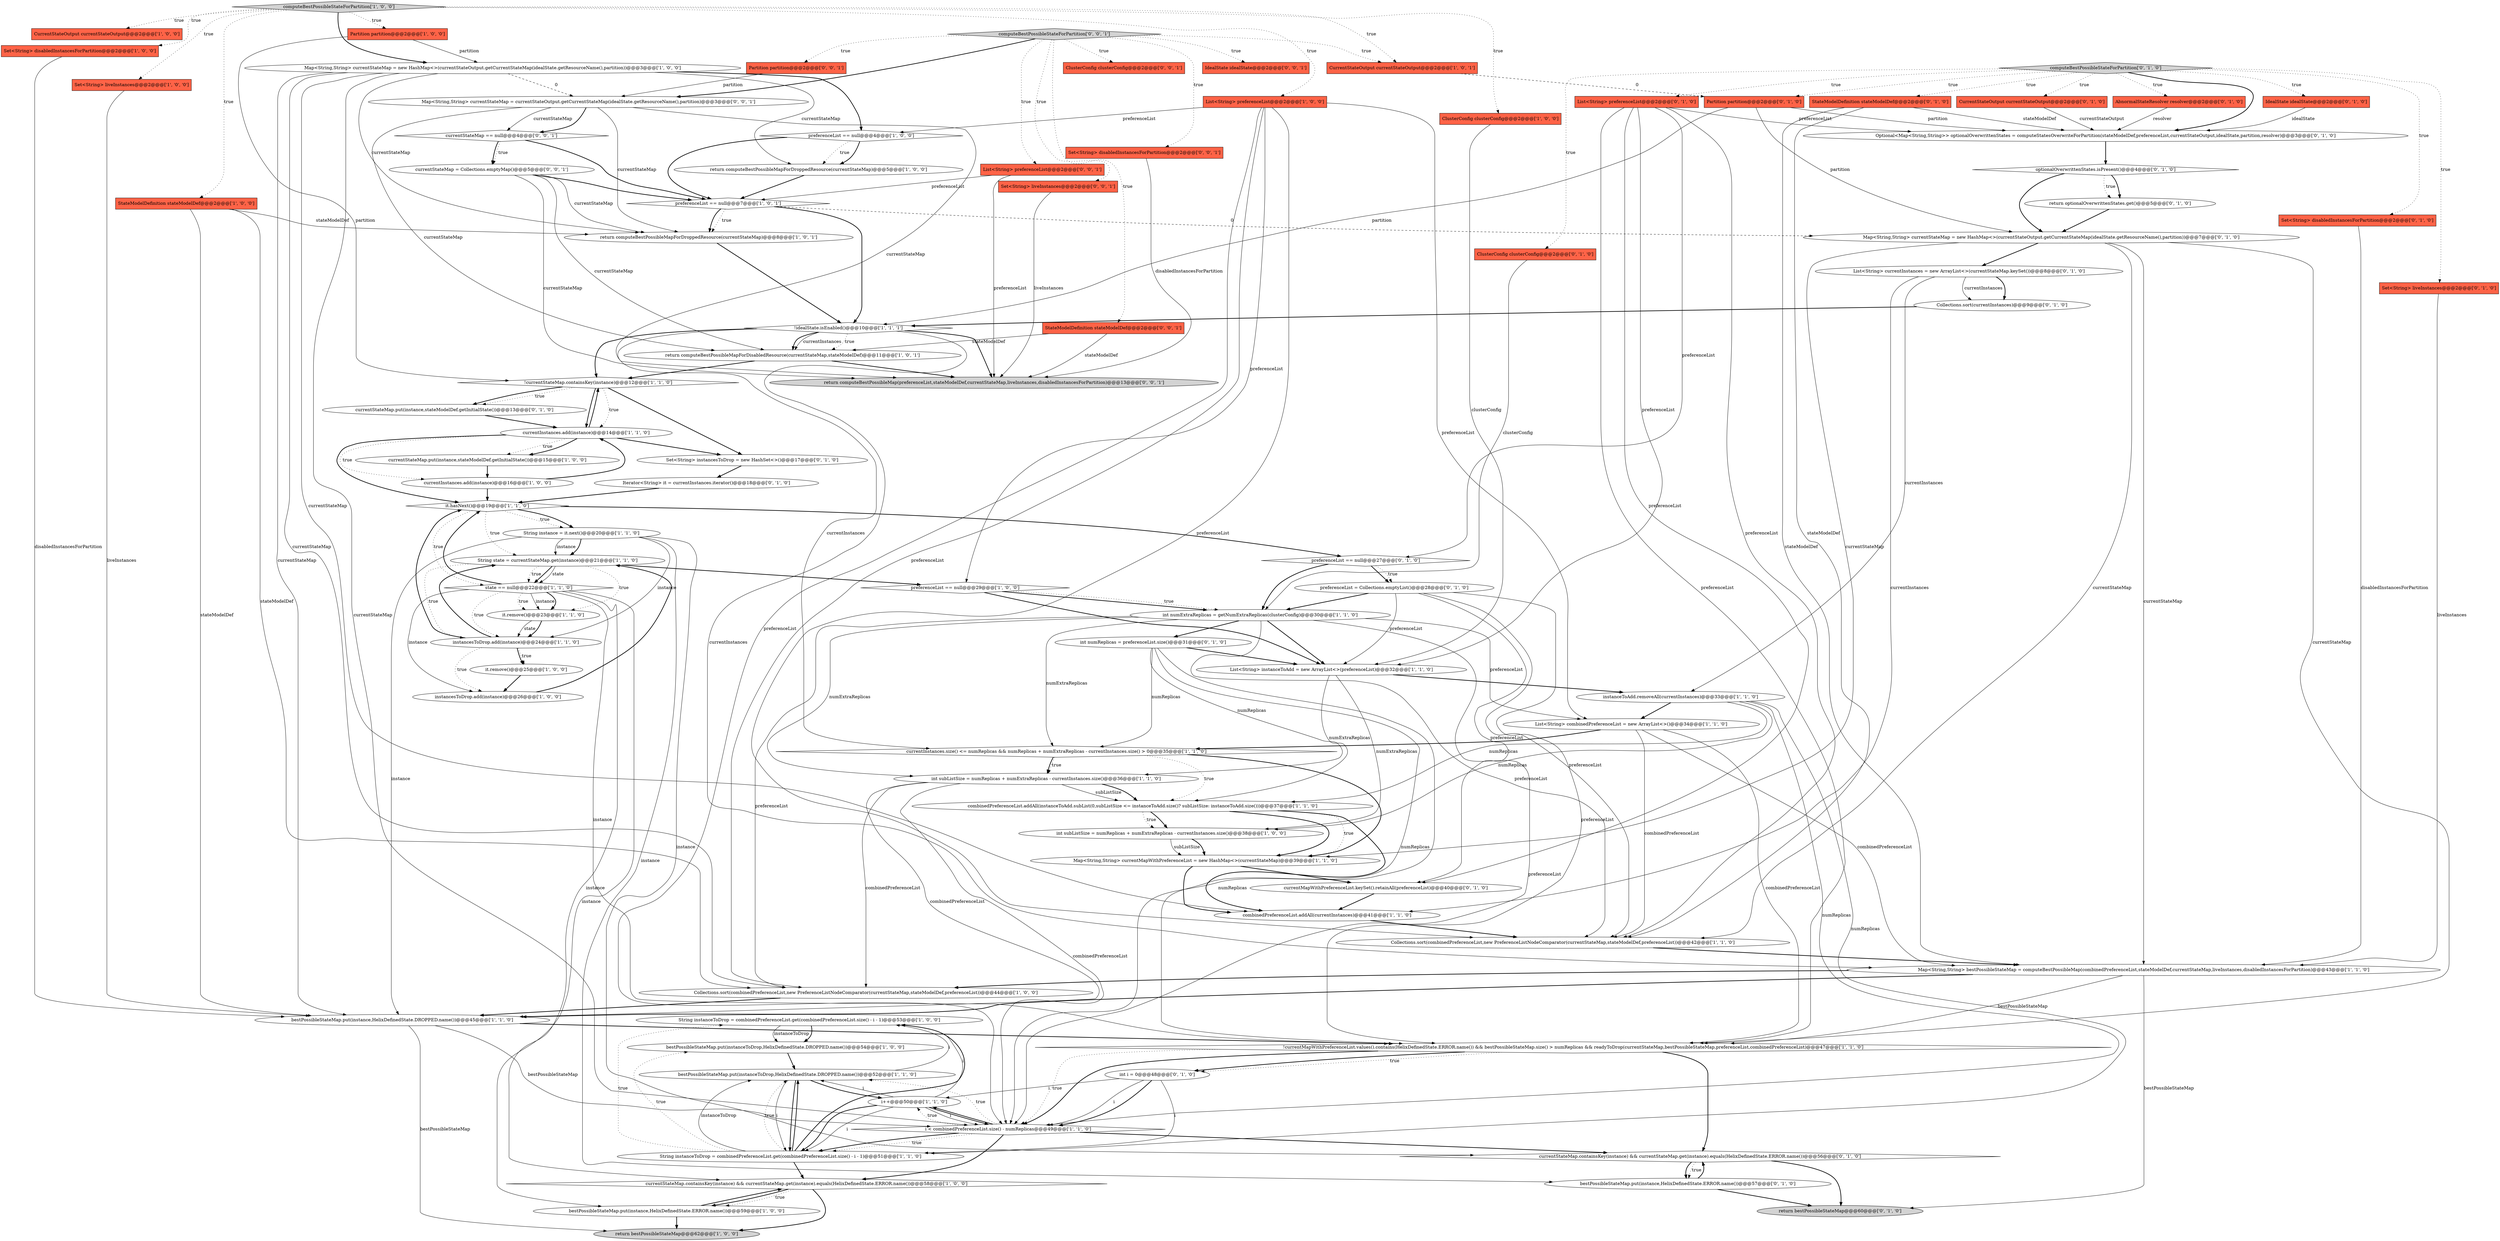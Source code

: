 digraph {
11 [style = filled, label = "String instanceToDrop = combinedPreferenceList.get(combinedPreferenceList.size() - i - 1)@@@53@@@['1', '0', '0']", fillcolor = white, shape = ellipse image = "AAA0AAABBB1BBB"];
50 [style = filled, label = "it.remove()@@@23@@@['1', '1', '0']", fillcolor = white, shape = ellipse image = "AAA0AAABBB1BBB"];
26 [style = filled, label = "bestPossibleStateMap.put(instance,HelixDefinedState.ERROR.name())@@@59@@@['1', '0', '0']", fillcolor = white, shape = ellipse image = "AAA0AAABBB1BBB"];
38 [style = filled, label = "instancesToDrop.add(instance)@@@26@@@['1', '0', '0']", fillcolor = white, shape = ellipse image = "AAA0AAABBB1BBB"];
21 [style = filled, label = "preferenceList == null@@@4@@@['1', '0', '0']", fillcolor = white, shape = diamond image = "AAA0AAABBB1BBB"];
15 [style = filled, label = "combinedPreferenceList.addAll(instanceToAdd.subList(0,subListSize <= instanceToAdd.size()? subListSize: instanceToAdd.size()))@@@37@@@['1', '1', '0']", fillcolor = white, shape = ellipse image = "AAA0AAABBB1BBB"];
70 [style = filled, label = "Map<String,String> currentStateMap = new HashMap<>(currentStateOutput.getCurrentStateMap(idealState.getResourceName(),partition))@@@7@@@['0', '1', '0']", fillcolor = white, shape = ellipse image = "AAA1AAABBB2BBB"];
56 [style = filled, label = "int numReplicas = preferenceList.size()@@@31@@@['0', '1', '0']", fillcolor = white, shape = ellipse image = "AAA0AAABBB2BBB"];
13 [style = filled, label = "!currentMapWithPreferenceList.values().contains(HelixDefinedState.ERROR.name()) && bestPossibleStateMap.size() > numReplicas && readyToDrop(currentStateMap,bestPossibleStateMap,preferenceList,combinedPreferenceList)@@@47@@@['1', '1', '0']", fillcolor = white, shape = diamond image = "AAA0AAABBB1BBB"];
7 [style = filled, label = "computeBestPossibleStateForPartition['1', '0', '0']", fillcolor = lightgray, shape = diamond image = "AAA0AAABBB1BBB"];
36 [style = filled, label = "CurrentStateOutput currentStateOutput@@@2@@@['1', '0', '0']", fillcolor = tomato, shape = box image = "AAA0AAABBB1BBB"];
8 [style = filled, label = "!currentStateMap.containsKey(instance)@@@12@@@['1', '1', '0']", fillcolor = white, shape = diamond image = "AAA0AAABBB1BBB"];
35 [style = filled, label = "currentStateMap.containsKey(instance) && currentStateMap.get(instance).equals(HelixDefinedState.ERROR.name())@@@58@@@['1', '0', '0']", fillcolor = white, shape = diamond image = "AAA0AAABBB1BBB"];
4 [style = filled, label = "bestPossibleStateMap.put(instanceToDrop,HelixDefinedState.DROPPED.name())@@@52@@@['1', '1', '0']", fillcolor = white, shape = ellipse image = "AAA0AAABBB1BBB"];
30 [style = filled, label = "i < combinedPreferenceList.size() - numReplicas@@@49@@@['1', '1', '0']", fillcolor = white, shape = diamond image = "AAA0AAABBB1BBB"];
65 [style = filled, label = "preferenceList == null@@@27@@@['0', '1', '0']", fillcolor = white, shape = diamond image = "AAA0AAABBB2BBB"];
48 [style = filled, label = "Collections.sort(combinedPreferenceList,new PreferenceListNodeComparator(currentStateMap,stateModelDef,preferenceList))@@@42@@@['1', '1', '0']", fillcolor = white, shape = ellipse image = "AAA0AAABBB1BBB"];
67 [style = filled, label = "Partition partition@@@2@@@['0', '1', '0']", fillcolor = tomato, shape = box image = "AAA1AAABBB2BBB"];
79 [style = filled, label = "Iterator<String> it = currentInstances.iterator()@@@18@@@['0', '1', '0']", fillcolor = white, shape = ellipse image = "AAA0AAABBB2BBB"];
23 [style = filled, label = "bestPossibleStateMap.put(instance,HelixDefinedState.DROPPED.name())@@@45@@@['1', '1', '0']", fillcolor = white, shape = ellipse image = "AAA0AAABBB1BBB"];
71 [style = filled, label = "Set<String> instancesToDrop = new HashSet<>()@@@17@@@['0', '1', '0']", fillcolor = white, shape = ellipse image = "AAA0AAABBB2BBB"];
83 [style = filled, label = "return computeBestPossibleMap(preferenceList,stateModelDef,currentStateMap,liveInstances,disabledInstancesForPartition)@@@13@@@['0', '0', '1']", fillcolor = lightgray, shape = ellipse image = "AAA0AAABBB3BBB"];
73 [style = filled, label = "Optional<Map<String,String>> optionalOverwrittenStates = computeStatesOverwriteForPartition(stateModelDef,preferenceList,currentStateOutput,idealState,partition,resolver)@@@3@@@['0', '1', '0']", fillcolor = white, shape = ellipse image = "AAA0AAABBB2BBB"];
28 [style = filled, label = "Partition partition@@@2@@@['1', '0', '0']", fillcolor = tomato, shape = box image = "AAA0AAABBB1BBB"];
9 [style = filled, label = "List<String> instanceToAdd = new ArrayList<>(preferenceList)@@@32@@@['1', '1', '0']", fillcolor = white, shape = ellipse image = "AAA0AAABBB1BBB"];
47 [style = filled, label = "instanceToAdd.removeAll(currentInstances)@@@33@@@['1', '1', '0']", fillcolor = white, shape = ellipse image = "AAA0AAABBB1BBB"];
1 [style = filled, label = "it.remove()@@@25@@@['1', '0', '0']", fillcolor = white, shape = ellipse image = "AAA0AAABBB1BBB"];
32 [style = filled, label = "instancesToDrop.add(instance)@@@24@@@['1', '1', '0']", fillcolor = white, shape = ellipse image = "AAA0AAABBB1BBB"];
72 [style = filled, label = "List<String> currentInstances = new ArrayList<>(currentStateMap.keySet())@@@8@@@['0', '1', '0']", fillcolor = white, shape = ellipse image = "AAA0AAABBB2BBB"];
43 [style = filled, label = "bestPossibleStateMap.put(instanceToDrop,HelixDefinedState.DROPPED.name())@@@54@@@['1', '0', '0']", fillcolor = white, shape = ellipse image = "AAA0AAABBB1BBB"];
58 [style = filled, label = "StateModelDefinition stateModelDef@@@2@@@['0', '1', '0']", fillcolor = tomato, shape = box image = "AAA0AAABBB2BBB"];
69 [style = filled, label = "currentStateMap.containsKey(instance) && currentStateMap.get(instance).equals(HelixDefinedState.ERROR.name())@@@56@@@['0', '1', '0']", fillcolor = white, shape = diamond image = "AAA0AAABBB2BBB"];
3 [style = filled, label = "combinedPreferenceList.addAll(currentInstances)@@@41@@@['1', '1', '0']", fillcolor = white, shape = ellipse image = "AAA0AAABBB1BBB"];
77 [style = filled, label = "optionalOverwrittenStates.isPresent()@@@4@@@['0', '1', '0']", fillcolor = white, shape = diamond image = "AAA0AAABBB2BBB"];
88 [style = filled, label = "Set<String> disabledInstancesForPartition@@@2@@@['0', '0', '1']", fillcolor = tomato, shape = box image = "AAA0AAABBB3BBB"];
52 [style = filled, label = "currentInstances.add(instance)@@@14@@@['1', '1', '0']", fillcolor = white, shape = ellipse image = "AAA0AAABBB1BBB"];
20 [style = filled, label = "String state = currentStateMap.get(instance)@@@21@@@['1', '1', '0']", fillcolor = white, shape = ellipse image = "AAA0AAABBB1BBB"];
10 [style = filled, label = "String instanceToDrop = combinedPreferenceList.get(combinedPreferenceList.size() - i - 1)@@@51@@@['1', '1', '0']", fillcolor = white, shape = ellipse image = "AAA0AAABBB1BBB"];
64 [style = filled, label = "CurrentStateOutput currentStateOutput@@@2@@@['0', '1', '0']", fillcolor = tomato, shape = box image = "AAA0AAABBB2BBB"];
6 [style = filled, label = "return computeBestPossibleMapForDisabledResource(currentStateMap,stateModelDef)@@@11@@@['1', '0', '1']", fillcolor = white, shape = ellipse image = "AAA0AAABBB1BBB"];
57 [style = filled, label = "Set<String> disabledInstancesForPartition@@@2@@@['0', '1', '0']", fillcolor = tomato, shape = box image = "AAA0AAABBB2BBB"];
63 [style = filled, label = "AbnormalStateResolver resolver@@@2@@@['0', '1', '0']", fillcolor = tomato, shape = box image = "AAA0AAABBB2BBB"];
66 [style = filled, label = "List<String> preferenceList@@@2@@@['0', '1', '0']", fillcolor = tomato, shape = box image = "AAA0AAABBB2BBB"];
44 [style = filled, label = "CurrentStateOutput currentStateOutput@@@2@@@['1', '0', '1']", fillcolor = tomato, shape = box image = "AAA0AAABBB1BBB"];
29 [style = filled, label = "return bestPossibleStateMap@@@62@@@['1', '0', '0']", fillcolor = lightgray, shape = ellipse image = "AAA0AAABBB1BBB"];
62 [style = filled, label = "currentMapWithPreferenceList.keySet().retainAll(preferenceList)@@@40@@@['0', '1', '0']", fillcolor = white, shape = ellipse image = "AAA0AAABBB2BBB"];
87 [style = filled, label = "Map<String,String> currentStateMap = currentStateOutput.getCurrentStateMap(idealState.getResourceName(),partition)@@@3@@@['0', '0', '1']", fillcolor = white, shape = ellipse image = "AAA0AAABBB3BBB"];
34 [style = filled, label = "int subListSize = numReplicas + numExtraReplicas - currentInstances.size()@@@38@@@['1', '0', '0']", fillcolor = white, shape = ellipse image = "AAA0AAABBB1BBB"];
74 [style = filled, label = "currentStateMap.put(instance,stateModelDef.getInitialState())@@@13@@@['0', '1', '0']", fillcolor = white, shape = ellipse image = "AAA0AAABBB2BBB"];
14 [style = filled, label = "currentInstances.add(instance)@@@16@@@['1', '0', '0']", fillcolor = white, shape = ellipse image = "AAA0AAABBB1BBB"];
33 [style = filled, label = "Map<String,String> currentStateMap = new HashMap<>(currentStateOutput.getCurrentStateMap(idealState.getResourceName(),partition))@@@3@@@['1', '0', '0']", fillcolor = white, shape = ellipse image = "AAA0AAABBB1BBB"];
42 [style = filled, label = "i++@@@50@@@['1', '1', '0']", fillcolor = white, shape = ellipse image = "AAA0AAABBB1BBB"];
75 [style = filled, label = "computeBestPossibleStateForPartition['0', '1', '0']", fillcolor = lightgray, shape = diamond image = "AAA0AAABBB2BBB"];
81 [style = filled, label = "ClusterConfig clusterConfig@@@2@@@['0', '0', '1']", fillcolor = tomato, shape = box image = "AAA0AAABBB3BBB"];
22 [style = filled, label = "int subListSize = numReplicas + numExtraReplicas - currentInstances.size()@@@36@@@['1', '1', '0']", fillcolor = white, shape = ellipse image = "AAA0AAABBB1BBB"];
82 [style = filled, label = "Set<String> liveInstances@@@2@@@['0', '0', '1']", fillcolor = tomato, shape = box image = "AAA0AAABBB3BBB"];
54 [style = filled, label = "return bestPossibleStateMap@@@60@@@['0', '1', '0']", fillcolor = lightgray, shape = ellipse image = "AAA0AAABBB2BBB"];
61 [style = filled, label = "ClusterConfig clusterConfig@@@2@@@['0', '1', '0']", fillcolor = tomato, shape = box image = "AAA0AAABBB2BBB"];
89 [style = filled, label = "StateModelDefinition stateModelDef@@@2@@@['0', '0', '1']", fillcolor = tomato, shape = box image = "AAA0AAABBB3BBB"];
41 [style = filled, label = "List<String> combinedPreferenceList = new ArrayList<>()@@@34@@@['1', '1', '0']", fillcolor = white, shape = ellipse image = "AAA0AAABBB1BBB"];
46 [style = filled, label = "Map<String,String> currentMapWithPreferenceList = new HashMap<>(currentStateMap)@@@39@@@['1', '1', '0']", fillcolor = white, shape = ellipse image = "AAA0AAABBB1BBB"];
45 [style = filled, label = "return computeBestPossibleMapForDroppedResource(currentStateMap)@@@5@@@['1', '0', '0']", fillcolor = white, shape = ellipse image = "AAA0AAABBB1BBB"];
59 [style = filled, label = "IdealState idealState@@@2@@@['0', '1', '0']", fillcolor = tomato, shape = box image = "AAA0AAABBB2BBB"];
84 [style = filled, label = "currentStateMap == null@@@4@@@['0', '0', '1']", fillcolor = white, shape = diamond image = "AAA0AAABBB3BBB"];
78 [style = filled, label = "Collections.sort(currentInstances)@@@9@@@['0', '1', '0']", fillcolor = white, shape = ellipse image = "AAA0AAABBB2BBB"];
91 [style = filled, label = "currentStateMap = Collections.emptyMap()@@@5@@@['0', '0', '1']", fillcolor = white, shape = ellipse image = "AAA0AAABBB3BBB"];
25 [style = filled, label = "state == null@@@22@@@['1', '1', '0']", fillcolor = white, shape = diamond image = "AAA0AAABBB1BBB"];
24 [style = filled, label = "String instance = it.next()@@@20@@@['1', '1', '0']", fillcolor = white, shape = ellipse image = "AAA0AAABBB1BBB"];
0 [style = filled, label = "Set<String> disabledInstancesForPartition@@@2@@@['1', '0', '0']", fillcolor = tomato, shape = box image = "AAA0AAABBB1BBB"];
85 [style = filled, label = "List<String> preferenceList@@@2@@@['0', '0', '1']", fillcolor = tomato, shape = box image = "AAA0AAABBB3BBB"];
37 [style = filled, label = "it.hasNext()@@@19@@@['1', '1', '0']", fillcolor = white, shape = diamond image = "AAA0AAABBB1BBB"];
51 [style = filled, label = "Map<String,String> bestPossibleStateMap = computeBestPossibleMap(combinedPreferenceList,stateModelDef,currentStateMap,liveInstances,disabledInstancesForPartition)@@@43@@@['1', '1', '0']", fillcolor = white, shape = ellipse image = "AAA0AAABBB1BBB"];
86 [style = filled, label = "IdealState idealState@@@2@@@['0', '0', '1']", fillcolor = tomato, shape = box image = "AAA0AAABBB3BBB"];
31 [style = filled, label = "Set<String> liveInstances@@@2@@@['1', '0', '0']", fillcolor = tomato, shape = box image = "AAA0AAABBB1BBB"];
40 [style = filled, label = "preferenceList == null@@@7@@@['1', '0', '1']", fillcolor = white, shape = diamond image = "AAA0AAABBB1BBB"];
68 [style = filled, label = "return optionalOverwrittenStates.get()@@@5@@@['0', '1', '0']", fillcolor = white, shape = ellipse image = "AAA0AAABBB2BBB"];
17 [style = filled, label = "currentInstances.size() <= numReplicas && numReplicas + numExtraReplicas - currentInstances.size() > 0@@@35@@@['1', '1', '0']", fillcolor = white, shape = diamond image = "AAA0AAABBB1BBB"];
49 [style = filled, label = "currentStateMap.put(instance,stateModelDef.getInitialState())@@@15@@@['1', '0', '0']", fillcolor = white, shape = ellipse image = "AAA0AAABBB1BBB"];
60 [style = filled, label = "bestPossibleStateMap.put(instance,HelixDefinedState.ERROR.name())@@@57@@@['0', '1', '0']", fillcolor = white, shape = ellipse image = "AAA0AAABBB2BBB"];
39 [style = filled, label = "preferenceList == null@@@29@@@['1', '0', '0']", fillcolor = white, shape = diamond image = "AAA0AAABBB1BBB"];
53 [style = filled, label = "preferenceList = Collections.emptyList()@@@28@@@['0', '1', '0']", fillcolor = white, shape = ellipse image = "AAA0AAABBB2BBB"];
2 [style = filled, label = "int numExtraReplicas = getNumExtraReplicas(clusterConfig)@@@30@@@['1', '1', '0']", fillcolor = white, shape = ellipse image = "AAA0AAABBB1BBB"];
16 [style = filled, label = "StateModelDefinition stateModelDef@@@2@@@['1', '0', '0']", fillcolor = tomato, shape = box image = "AAA0AAABBB1BBB"];
27 [style = filled, label = "!idealState.isEnabled()@@@10@@@['1', '1', '1']", fillcolor = white, shape = diamond image = "AAA0AAABBB1BBB"];
18 [style = filled, label = "return computeBestPossibleMapForDroppedResource(currentStateMap)@@@8@@@['1', '0', '1']", fillcolor = white, shape = ellipse image = "AAA0AAABBB1BBB"];
90 [style = filled, label = "computeBestPossibleStateForPartition['0', '0', '1']", fillcolor = lightgray, shape = diamond image = "AAA0AAABBB3BBB"];
12 [style = filled, label = "ClusterConfig clusterConfig@@@2@@@['1', '0', '0']", fillcolor = tomato, shape = box image = "AAA0AAABBB1BBB"];
80 [style = filled, label = "Partition partition@@@2@@@['0', '0', '1']", fillcolor = tomato, shape = box image = "AAA0AAABBB3BBB"];
19 [style = filled, label = "List<String> preferenceList@@@2@@@['1', '0', '0']", fillcolor = tomato, shape = box image = "AAA0AAABBB1BBB"];
5 [style = filled, label = "Collections.sort(combinedPreferenceList,new PreferenceListNodeComparator(currentStateMap,stateModelDef,preferenceList))@@@44@@@['1', '0', '0']", fillcolor = white, shape = ellipse image = "AAA0AAABBB1BBB"];
55 [style = filled, label = "Set<String> liveInstances@@@2@@@['0', '1', '0']", fillcolor = tomato, shape = box image = "AAA0AAABBB2BBB"];
76 [style = filled, label = "int i = 0@@@48@@@['0', '1', '0']", fillcolor = white, shape = ellipse image = "AAA0AAABBB2BBB"];
19->30 [style = solid, label="preferenceList"];
20->25 [style = dotted, label="true"];
20->32 [style = dotted, label="true"];
40->18 [style = dotted, label="true"];
32->1 [style = dotted, label="true"];
43->4 [style = bold, label=""];
90->86 [style = dotted, label="true"];
77->68 [style = dotted, label="true"];
78->27 [style = bold, label=""];
15->46 [style = dotted, label="true"];
2->48 [style = solid, label="preferenceList"];
4->10 [style = solid, label="i"];
4->42 [style = bold, label=""];
61->2 [style = solid, label="clusterConfig"];
69->60 [style = bold, label=""];
8->52 [style = dotted, label="true"];
19->39 [style = solid, label="preferenceList"];
24->23 [style = solid, label="instance"];
89->83 [style = solid, label="stateModelDef"];
19->21 [style = solid, label="preferenceList"];
55->51 [style = solid, label="liveInstances"];
26->35 [style = bold, label=""];
32->37 [style = bold, label=""];
91->83 [style = solid, label="currentStateMap"];
8->52 [style = bold, label=""];
10->11 [style = bold, label=""];
27->17 [style = solid, label="currentInstances"];
28->33 [style = solid, label="partition"];
75->58 [style = dotted, label="true"];
90->80 [style = dotted, label="true"];
6->8 [style = bold, label=""];
28->8 [style = solid, label="partition"];
7->44 [style = dotted, label="true"];
76->30 [style = solid, label="i"];
20->25 [style = bold, label=""];
24->69 [style = solid, label="instance"];
33->21 [style = bold, label=""];
24->60 [style = solid, label="instance"];
7->31 [style = dotted, label="true"];
17->15 [style = dotted, label="true"];
10->4 [style = solid, label="instanceToDrop"];
53->2 [style = bold, label=""];
40->70 [style = dashed, label="0"];
37->20 [style = dotted, label="true"];
8->74 [style = dotted, label="true"];
90->81 [style = dotted, label="true"];
60->69 [style = bold, label=""];
27->6 [style = solid, label="currentInstances"];
15->34 [style = bold, label=""];
58->48 [style = solid, label="stateModelDef"];
7->0 [style = dotted, label="true"];
65->2 [style = bold, label=""];
17->22 [style = bold, label=""];
30->35 [style = bold, label=""];
23->30 [style = solid, label="bestPossibleStateMap"];
25->50 [style = dotted, label="true"];
10->11 [style = dotted, label="true"];
25->37 [style = bold, label=""];
67->73 [style = solid, label="partition"];
35->26 [style = bold, label=""];
13->30 [style = dotted, label="true"];
50->32 [style = solid, label="state"];
42->11 [style = solid, label="i"];
53->9 [style = solid, label="preferenceList"];
42->10 [style = bold, label=""];
68->70 [style = bold, label=""];
85->83 [style = solid, label="preferenceList"];
50->32 [style = bold, label=""];
33->23 [style = solid, label="currentStateMap"];
64->73 [style = solid, label="currentStateOutput"];
22->15 [style = solid, label="subListSize"];
11->43 [style = bold, label=""];
30->10 [style = dotted, label="true"];
84->40 [style = bold, label=""];
88->83 [style = solid, label="disabledInstancesForPartition"];
75->67 [style = dotted, label="true"];
44->67 [style = dashed, label="0"];
84->91 [style = bold, label=""];
12->9 [style = solid, label="clusterConfig"];
58->73 [style = solid, label="stateModelDef"];
2->22 [style = solid, label="numExtraReplicas"];
13->76 [style = dotted, label="true"];
25->32 [style = dotted, label="true"];
19->41 [style = solid, label="preferenceList"];
47->30 [style = solid, label="numReplicas"];
51->23 [style = bold, label=""];
91->6 [style = solid, label="currentStateMap"];
70->48 [style = solid, label="currentStateMap"];
91->40 [style = bold, label=""];
4->11 [style = solid, label="i"];
72->78 [style = solid, label="currentInstances"];
32->1 [style = bold, label=""];
32->20 [style = bold, label=""];
21->45 [style = dotted, label="true"];
47->34 [style = solid, label="numReplicas"];
2->41 [style = solid, label="preferenceList"];
33->5 [style = solid, label="currentStateMap"];
20->39 [style = bold, label=""];
27->8 [style = bold, label=""];
56->13 [style = solid, label="numReplicas"];
9->15 [style = solid, label="numExtraReplicas"];
10->43 [style = dotted, label="true"];
69->60 [style = dotted, label="true"];
90->44 [style = dotted, label="true"];
10->4 [style = bold, label=""];
59->73 [style = solid, label="idealState"];
75->61 [style = dotted, label="true"];
90->88 [style = dotted, label="true"];
14->52 [style = bold, label=""];
27->6 [style = dotted, label="true"];
15->3 [style = bold, label=""];
56->22 [style = solid, label="numReplicas"];
56->17 [style = solid, label="numReplicas"];
16->23 [style = solid, label="stateModelDef"];
51->13 [style = solid, label="bestPossibleStateMap"];
49->14 [style = bold, label=""];
17->22 [style = dotted, label="true"];
67->27 [style = solid, label="partition"];
70->46 [style = solid, label="currentStateMap"];
16->5 [style = solid, label="stateModelDef"];
22->23 [style = solid, label="combinedPreferenceList"];
76->10 [style = solid, label="i"];
52->8 [style = bold, label=""];
2->56 [style = bold, label=""];
32->38 [style = dotted, label="true"];
18->27 [style = bold, label=""];
52->71 [style = bold, label=""];
37->24 [style = dotted, label="true"];
58->51 [style = solid, label="stateModelDef"];
21->45 [style = bold, label=""];
30->42 [style = bold, label=""];
75->59 [style = dotted, label="true"];
87->84 [style = solid, label="currentStateMap"];
52->49 [style = dotted, label="true"];
25->50 [style = solid, label="instance"];
8->74 [style = bold, label=""];
87->6 [style = solid, label="currentStateMap"];
75->55 [style = dotted, label="true"];
21->40 [style = bold, label=""];
24->32 [style = solid, label="instance"];
42->10 [style = solid, label="i"];
41->48 [style = solid, label="combinedPreferenceList"];
41->51 [style = solid, label="combinedPreferenceList"];
89->6 [style = solid, label="stateModelDef"];
37->24 [style = bold, label=""];
45->40 [style = bold, label=""];
7->33 [style = bold, label=""];
66->62 [style = solid, label="preferenceList"];
66->13 [style = solid, label="preferenceList"];
85->40 [style = solid, label="preferenceList"];
24->20 [style = bold, label=""];
15->34 [style = dotted, label="true"];
27->51 [style = solid, label="currentInstances"];
60->54 [style = bold, label=""];
23->29 [style = solid, label="bestPossibleStateMap"];
90->82 [style = dotted, label="true"];
11->43 [style = solid, label="instanceToDrop"];
90->85 [style = dotted, label="true"];
66->73 [style = solid, label="preferenceList"];
2->5 [style = solid, label="preferenceList"];
33->3 [style = solid, label="currentStateMap"];
37->25 [style = dotted, label="true"];
70->13 [style = solid, label="currentStateMap"];
76->30 [style = bold, label=""];
40->18 [style = bold, label=""];
82->83 [style = solid, label="liveInstances"];
34->46 [style = solid, label="subListSize"];
40->27 [style = bold, label=""];
16->18 [style = solid, label="stateModelDef"];
72->78 [style = bold, label=""];
2->17 [style = solid, label="numExtraReplicas"];
42->4 [style = solid, label="i"];
27->83 [style = bold, label=""];
30->4 [style = dotted, label="true"];
9->34 [style = solid, label="numExtraReplicas"];
76->42 [style = solid, label="i"];
2->9 [style = bold, label=""];
23->13 [style = bold, label=""];
57->51 [style = solid, label="disabledInstancesForPartition"];
7->36 [style = dotted, label="true"];
19->5 [style = solid, label="preferenceList"];
15->46 [style = bold, label=""];
7->28 [style = dotted, label="true"];
25->26 [style = solid, label="instance"];
33->87 [style = dashed, label="0"];
75->66 [style = dotted, label="true"];
31->23 [style = solid, label="liveInstances"];
80->87 [style = solid, label="partition"];
39->9 [style = bold, label=""];
9->47 [style = bold, label=""];
47->15 [style = solid, label="numReplicas"];
87->18 [style = solid, label="currentStateMap"];
3->48 [style = bold, label=""];
75->57 [style = dotted, label="true"];
25->35 [style = solid, label="instance"];
4->10 [style = bold, label=""];
71->79 [style = bold, label=""];
65->53 [style = bold, label=""];
27->6 [style = bold, label=""];
90->87 [style = bold, label=""];
37->65 [style = bold, label=""];
75->63 [style = dotted, label="true"];
77->70 [style = bold, label=""];
41->13 [style = solid, label="combinedPreferenceList"];
52->49 [style = bold, label=""];
20->25 [style = solid, label="state"];
46->3 [style = bold, label=""];
66->9 [style = solid, label="preferenceList"];
70->72 [style = bold, label=""];
69->54 [style = bold, label=""];
41->17 [style = bold, label=""];
26->29 [style = bold, label=""];
75->73 [style = bold, label=""];
7->16 [style = dotted, label="true"];
53->62 [style = solid, label="preferenceList"];
87->84 [style = bold, label=""];
65->53 [style = dotted, label="true"];
51->5 [style = bold, label=""];
25->50 [style = bold, label=""];
75->64 [style = dotted, label="true"];
20->50 [style = dotted, label="true"];
72->47 [style = solid, label="currentInstances"];
7->19 [style = dotted, label="true"];
79->37 [style = bold, label=""];
13->30 [style = bold, label=""];
22->5 [style = solid, label="combinedPreferenceList"];
39->2 [style = bold, label=""];
52->37 [style = bold, label=""];
48->51 [style = bold, label=""];
70->51 [style = solid, label="currentStateMap"];
10->35 [style = bold, label=""];
52->14 [style = dotted, label="true"];
90->89 [style = dotted, label="true"];
47->41 [style = bold, label=""];
7->12 [style = dotted, label="true"];
14->37 [style = bold, label=""];
30->42 [style = dotted, label="true"];
2->30 [style = solid, label="preferenceList"];
33->30 [style = solid, label="currentStateMap"];
24->20 [style = solid, label="instance"];
22->15 [style = bold, label=""];
33->18 [style = solid, label="currentStateMap"];
30->10 [style = bold, label=""];
6->83 [style = bold, label=""];
25->13 [style = solid, label="instance"];
13->69 [style = bold, label=""];
19->48 [style = solid, label="preferenceList"];
33->45 [style = solid, label="currentStateMap"];
47->10 [style = solid, label="numReplicas"];
0->23 [style = solid, label="disabledInstancesForPartition"];
53->13 [style = solid, label="preferenceList"];
91->18 [style = solid, label="currentStateMap"];
73->77 [style = bold, label=""];
51->54 [style = solid, label="bestPossibleStateMap"];
46->62 [style = bold, label=""];
13->76 [style = bold, label=""];
39->2 [style = dotted, label="true"];
25->38 [style = solid, label="instance"];
5->23 [style = bold, label=""];
10->4 [style = dotted, label="true"];
42->30 [style = solid, label="i"];
87->83 [style = solid, label="currentStateMap"];
34->46 [style = bold, label=""];
35->26 [style = dotted, label="true"];
84->91 [style = dotted, label="true"];
56->9 [style = bold, label=""];
66->65 [style = solid, label="preferenceList"];
66->48 [style = solid, label="preferenceList"];
53->48 [style = solid, label="preferenceList"];
56->30 [style = solid, label="numReplicas"];
1->38 [style = bold, label=""];
22->30 [style = solid, label="combinedPreferenceList"];
35->29 [style = bold, label=""];
38->20 [style = bold, label=""];
67->70 [style = solid, label="partition"];
62->3 [style = bold, label=""];
74->52 [style = bold, label=""];
63->73 [style = solid, label="resolver"];
72->3 [style = solid, label="currentInstances"];
8->71 [style = bold, label=""];
17->46 [style = bold, label=""];
42->30 [style = bold, label=""];
77->68 [style = bold, label=""];
30->69 [style = bold, label=""];
}
